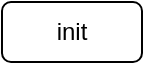 <mxfile version="20.2.2" type="github">
  <diagram id="S6Es-kQb0I0hB4wbNMsK" name="第 1 页">
    <mxGraphModel dx="786" dy="415" grid="1" gridSize="10" guides="1" tooltips="1" connect="1" arrows="1" fold="1" page="1" pageScale="1" pageWidth="827" pageHeight="1169" math="0" shadow="0">
      <root>
        <mxCell id="0" />
        <mxCell id="1" parent="0" />
        <mxCell id="4JxSbWImmoZFP9Ur36Un-2" value="init" style="rounded=1;whiteSpace=wrap;html=1;" vertex="1" parent="1">
          <mxGeometry x="280" y="60" width="70" height="30" as="geometry" />
        </mxCell>
      </root>
    </mxGraphModel>
  </diagram>
</mxfile>
